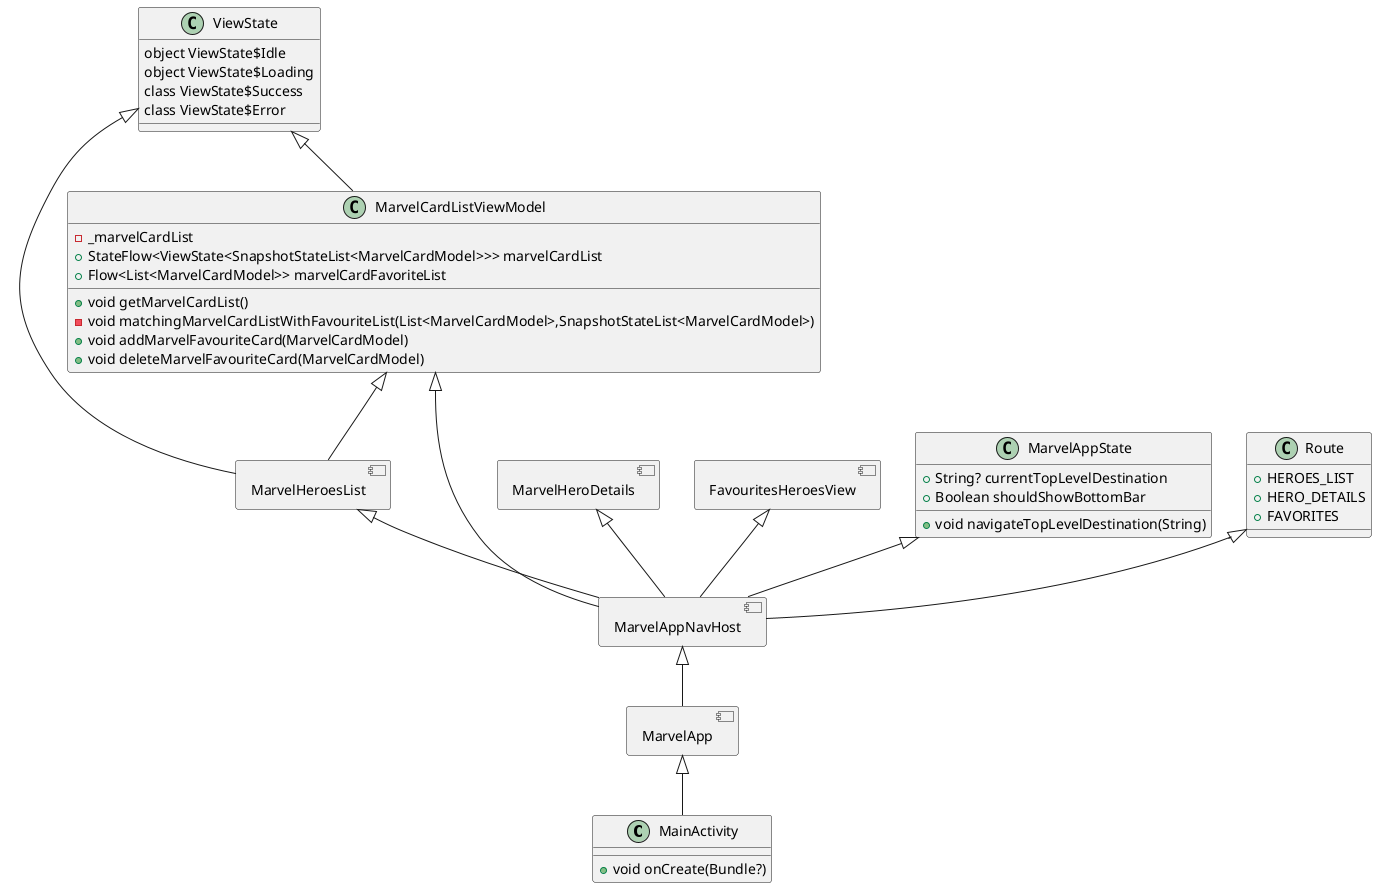 @startuml
allow_mixing
class MainActivity {
+ void onCreate(Bundle?)
}

class MarvelCardListViewModel {
-  _marvelCardList
+ StateFlow<ViewState<SnapshotStateList<MarvelCardModel>>> marvelCardList
+ Flow<List<MarvelCardModel>> marvelCardFavoriteList
+ void getMarvelCardList()
- void matchingMarvelCardListWithFavouriteList(List<MarvelCardModel>,SnapshotStateList<MarvelCardModel>)
+ void addMarvelFavouriteCard(MarvelCardModel)
+ void deleteMarvelFavouriteCard(MarvelCardModel)
}

component MarvelApp
component MarvelHeroesList
component MarvelHeroDetails
component FavouritesHeroesView
component MarvelAppNavHost

class ViewState {
    object ViewState$Idle
    object ViewState$Loading
    class ViewState$Success
    class ViewState$Error
}
class MarvelAppState {
+ String? currentTopLevelDestination
+ Boolean shouldShowBottomBar
+ void navigateTopLevelDestination(String)
}


class Route {
+  HEROES_LIST
+  HERO_DETAILS
+  FAVORITES
}

MarvelApp <|-- MainActivity
MarvelAppNavHost <|-- MarvelApp
MarvelCardListViewModel <|-- MarvelAppNavHost
MarvelHeroesList <|-- MarvelAppNavHost
MarvelHeroDetails <|-- MarvelAppNavHost
FavouritesHeroesView <|-- MarvelAppNavHost
MarvelAppState <|-- MarvelAppNavHost
Route <|-- MarvelAppNavHost
MarvelCardListViewModel <|-- MarvelHeroesList
ViewState <|-- MarvelHeroesList
ViewState <|-- MarvelCardListViewModel

@enduml